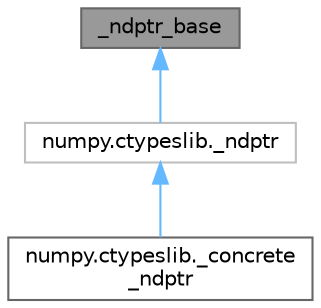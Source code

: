 digraph "_ndptr_base"
{
 // LATEX_PDF_SIZE
  bgcolor="transparent";
  edge [fontname=Helvetica,fontsize=10,labelfontname=Helvetica,labelfontsize=10];
  node [fontname=Helvetica,fontsize=10,shape=box,height=0.2,width=0.4];
  Node1 [id="Node000001",label="_ndptr_base",height=0.2,width=0.4,color="gray40", fillcolor="grey60", style="filled", fontcolor="black",tooltip=" "];
  Node1 -> Node2 [id="edge1_Node000001_Node000002",dir="back",color="steelblue1",style="solid",tooltip=" "];
  Node2 [id="Node000002",label="numpy.ctypeslib._ndptr",height=0.2,width=0.4,color="grey75", fillcolor="white", style="filled",URL="$d7/d0f/classnumpy_1_1ctypeslib_1_1__ndptr.html",tooltip=" "];
  Node2 -> Node3 [id="edge2_Node000002_Node000003",dir="back",color="steelblue1",style="solid",tooltip=" "];
  Node3 [id="Node000003",label="numpy.ctypeslib._concrete\l_ndptr",height=0.2,width=0.4,color="gray40", fillcolor="white", style="filled",URL="$df/d59/classnumpy_1_1ctypeslib_1_1__concrete__ndptr.html",tooltip=" "];
}
